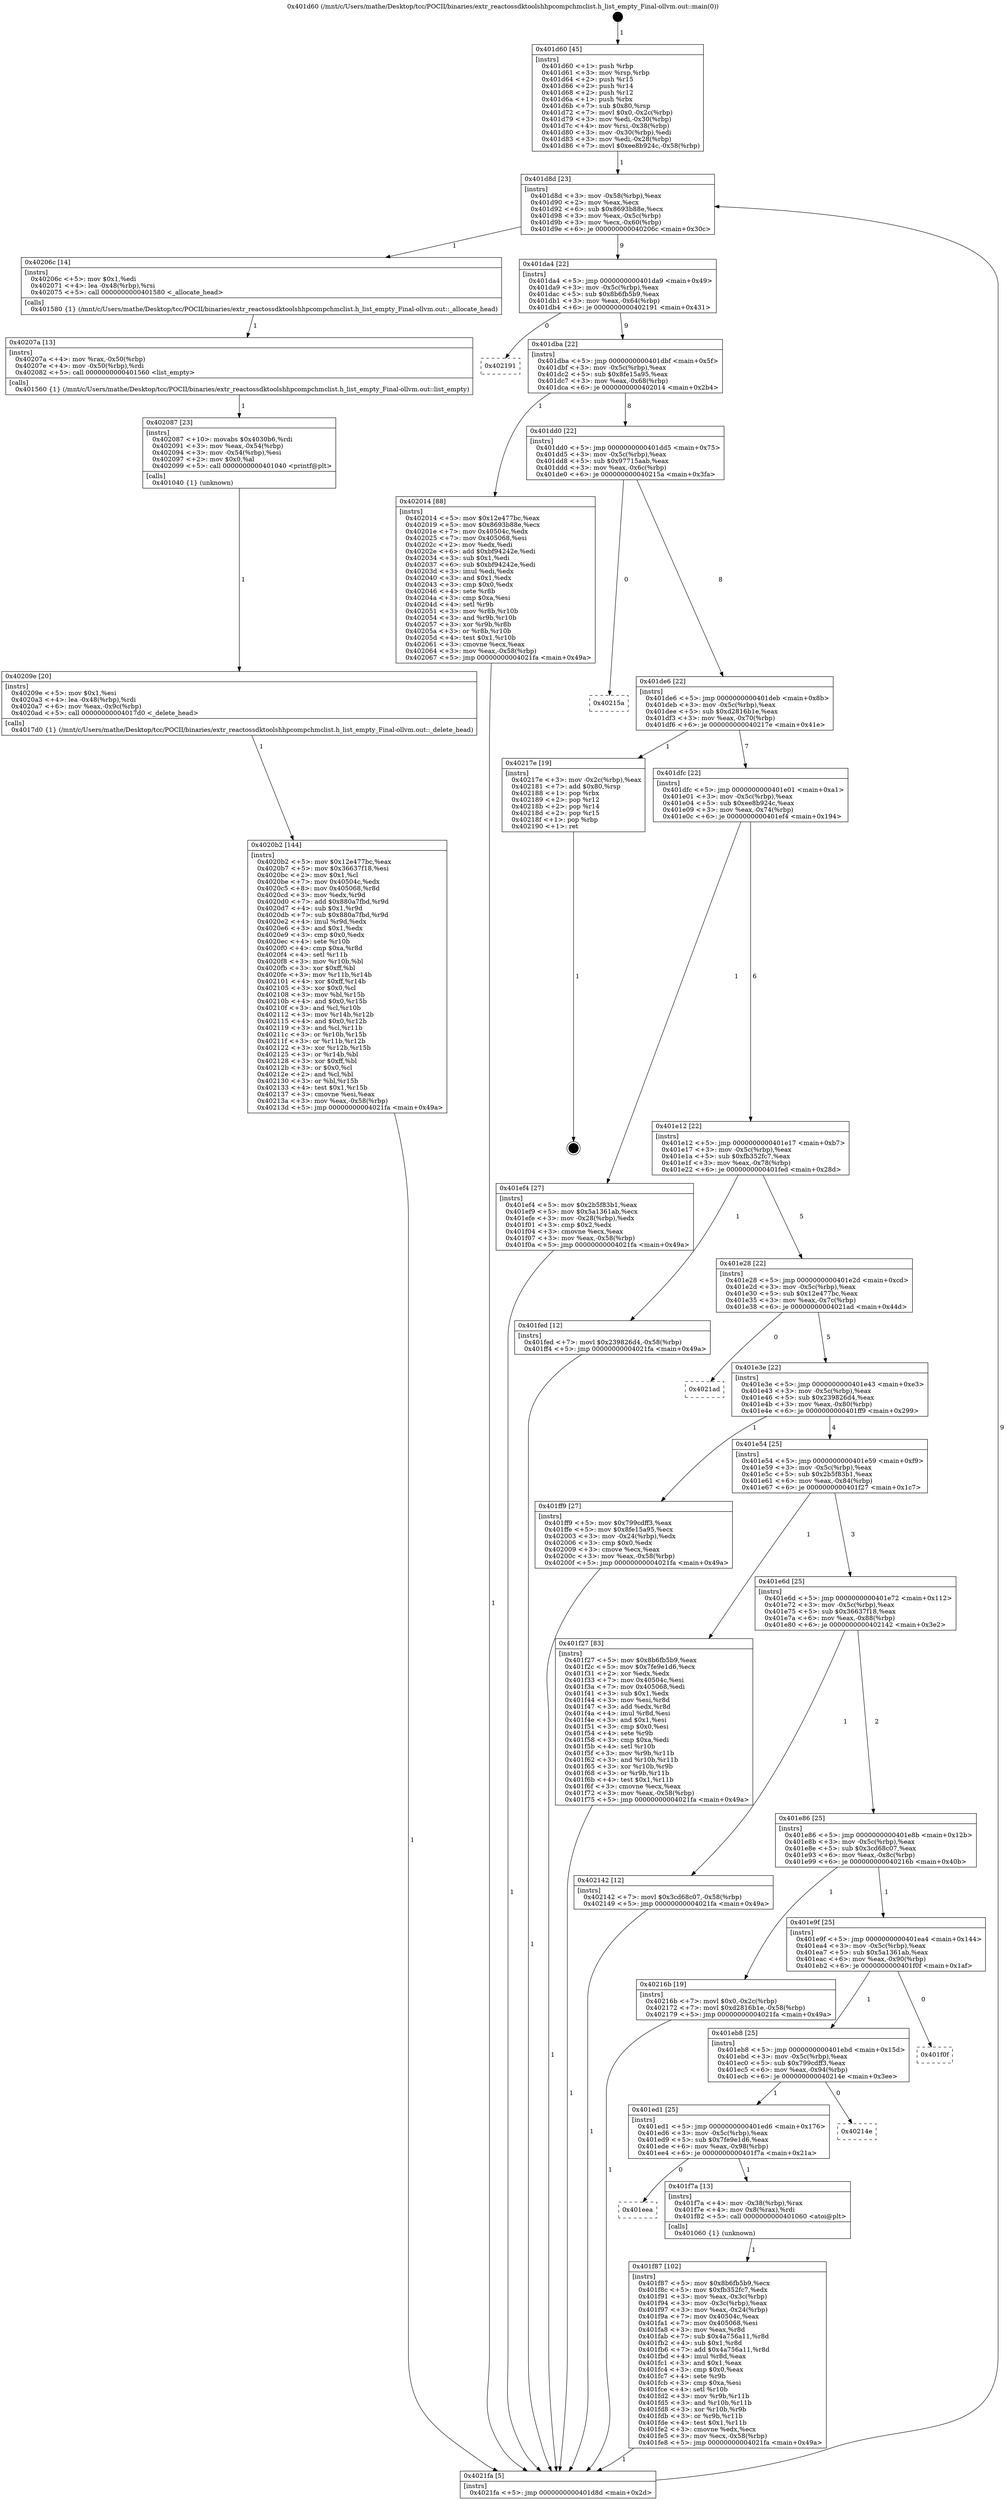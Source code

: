 digraph "0x401d60" {
  label = "0x401d60 (/mnt/c/Users/mathe/Desktop/tcc/POCII/binaries/extr_reactossdktoolshhpcompchmclist.h_list_empty_Final-ollvm.out::main(0))"
  labelloc = "t"
  node[shape=record]

  Entry [label="",width=0.3,height=0.3,shape=circle,fillcolor=black,style=filled]
  "0x401d8d" [label="{
     0x401d8d [23]\l
     | [instrs]\l
     &nbsp;&nbsp;0x401d8d \<+3\>: mov -0x58(%rbp),%eax\l
     &nbsp;&nbsp;0x401d90 \<+2\>: mov %eax,%ecx\l
     &nbsp;&nbsp;0x401d92 \<+6\>: sub $0x8693b88e,%ecx\l
     &nbsp;&nbsp;0x401d98 \<+3\>: mov %eax,-0x5c(%rbp)\l
     &nbsp;&nbsp;0x401d9b \<+3\>: mov %ecx,-0x60(%rbp)\l
     &nbsp;&nbsp;0x401d9e \<+6\>: je 000000000040206c \<main+0x30c\>\l
  }"]
  "0x40206c" [label="{
     0x40206c [14]\l
     | [instrs]\l
     &nbsp;&nbsp;0x40206c \<+5\>: mov $0x1,%edi\l
     &nbsp;&nbsp;0x402071 \<+4\>: lea -0x48(%rbp),%rsi\l
     &nbsp;&nbsp;0x402075 \<+5\>: call 0000000000401580 \<_allocate_head\>\l
     | [calls]\l
     &nbsp;&nbsp;0x401580 \{1\} (/mnt/c/Users/mathe/Desktop/tcc/POCII/binaries/extr_reactossdktoolshhpcompchmclist.h_list_empty_Final-ollvm.out::_allocate_head)\l
  }"]
  "0x401da4" [label="{
     0x401da4 [22]\l
     | [instrs]\l
     &nbsp;&nbsp;0x401da4 \<+5\>: jmp 0000000000401da9 \<main+0x49\>\l
     &nbsp;&nbsp;0x401da9 \<+3\>: mov -0x5c(%rbp),%eax\l
     &nbsp;&nbsp;0x401dac \<+5\>: sub $0x8b6fb5b9,%eax\l
     &nbsp;&nbsp;0x401db1 \<+3\>: mov %eax,-0x64(%rbp)\l
     &nbsp;&nbsp;0x401db4 \<+6\>: je 0000000000402191 \<main+0x431\>\l
  }"]
  Exit [label="",width=0.3,height=0.3,shape=circle,fillcolor=black,style=filled,peripheries=2]
  "0x402191" [label="{
     0x402191\l
  }", style=dashed]
  "0x401dba" [label="{
     0x401dba [22]\l
     | [instrs]\l
     &nbsp;&nbsp;0x401dba \<+5\>: jmp 0000000000401dbf \<main+0x5f\>\l
     &nbsp;&nbsp;0x401dbf \<+3\>: mov -0x5c(%rbp),%eax\l
     &nbsp;&nbsp;0x401dc2 \<+5\>: sub $0x8fe15a95,%eax\l
     &nbsp;&nbsp;0x401dc7 \<+3\>: mov %eax,-0x68(%rbp)\l
     &nbsp;&nbsp;0x401dca \<+6\>: je 0000000000402014 \<main+0x2b4\>\l
  }"]
  "0x4020b2" [label="{
     0x4020b2 [144]\l
     | [instrs]\l
     &nbsp;&nbsp;0x4020b2 \<+5\>: mov $0x12e477bc,%eax\l
     &nbsp;&nbsp;0x4020b7 \<+5\>: mov $0x36637f18,%esi\l
     &nbsp;&nbsp;0x4020bc \<+2\>: mov $0x1,%cl\l
     &nbsp;&nbsp;0x4020be \<+7\>: mov 0x40504c,%edx\l
     &nbsp;&nbsp;0x4020c5 \<+8\>: mov 0x405068,%r8d\l
     &nbsp;&nbsp;0x4020cd \<+3\>: mov %edx,%r9d\l
     &nbsp;&nbsp;0x4020d0 \<+7\>: add $0x880a7fbd,%r9d\l
     &nbsp;&nbsp;0x4020d7 \<+4\>: sub $0x1,%r9d\l
     &nbsp;&nbsp;0x4020db \<+7\>: sub $0x880a7fbd,%r9d\l
     &nbsp;&nbsp;0x4020e2 \<+4\>: imul %r9d,%edx\l
     &nbsp;&nbsp;0x4020e6 \<+3\>: and $0x1,%edx\l
     &nbsp;&nbsp;0x4020e9 \<+3\>: cmp $0x0,%edx\l
     &nbsp;&nbsp;0x4020ec \<+4\>: sete %r10b\l
     &nbsp;&nbsp;0x4020f0 \<+4\>: cmp $0xa,%r8d\l
     &nbsp;&nbsp;0x4020f4 \<+4\>: setl %r11b\l
     &nbsp;&nbsp;0x4020f8 \<+3\>: mov %r10b,%bl\l
     &nbsp;&nbsp;0x4020fb \<+3\>: xor $0xff,%bl\l
     &nbsp;&nbsp;0x4020fe \<+3\>: mov %r11b,%r14b\l
     &nbsp;&nbsp;0x402101 \<+4\>: xor $0xff,%r14b\l
     &nbsp;&nbsp;0x402105 \<+3\>: xor $0x0,%cl\l
     &nbsp;&nbsp;0x402108 \<+3\>: mov %bl,%r15b\l
     &nbsp;&nbsp;0x40210b \<+4\>: and $0x0,%r15b\l
     &nbsp;&nbsp;0x40210f \<+3\>: and %cl,%r10b\l
     &nbsp;&nbsp;0x402112 \<+3\>: mov %r14b,%r12b\l
     &nbsp;&nbsp;0x402115 \<+4\>: and $0x0,%r12b\l
     &nbsp;&nbsp;0x402119 \<+3\>: and %cl,%r11b\l
     &nbsp;&nbsp;0x40211c \<+3\>: or %r10b,%r15b\l
     &nbsp;&nbsp;0x40211f \<+3\>: or %r11b,%r12b\l
     &nbsp;&nbsp;0x402122 \<+3\>: xor %r12b,%r15b\l
     &nbsp;&nbsp;0x402125 \<+3\>: or %r14b,%bl\l
     &nbsp;&nbsp;0x402128 \<+3\>: xor $0xff,%bl\l
     &nbsp;&nbsp;0x40212b \<+3\>: or $0x0,%cl\l
     &nbsp;&nbsp;0x40212e \<+2\>: and %cl,%bl\l
     &nbsp;&nbsp;0x402130 \<+3\>: or %bl,%r15b\l
     &nbsp;&nbsp;0x402133 \<+4\>: test $0x1,%r15b\l
     &nbsp;&nbsp;0x402137 \<+3\>: cmovne %esi,%eax\l
     &nbsp;&nbsp;0x40213a \<+3\>: mov %eax,-0x58(%rbp)\l
     &nbsp;&nbsp;0x40213d \<+5\>: jmp 00000000004021fa \<main+0x49a\>\l
  }"]
  "0x402014" [label="{
     0x402014 [88]\l
     | [instrs]\l
     &nbsp;&nbsp;0x402014 \<+5\>: mov $0x12e477bc,%eax\l
     &nbsp;&nbsp;0x402019 \<+5\>: mov $0x8693b88e,%ecx\l
     &nbsp;&nbsp;0x40201e \<+7\>: mov 0x40504c,%edx\l
     &nbsp;&nbsp;0x402025 \<+7\>: mov 0x405068,%esi\l
     &nbsp;&nbsp;0x40202c \<+2\>: mov %edx,%edi\l
     &nbsp;&nbsp;0x40202e \<+6\>: add $0xbf94242e,%edi\l
     &nbsp;&nbsp;0x402034 \<+3\>: sub $0x1,%edi\l
     &nbsp;&nbsp;0x402037 \<+6\>: sub $0xbf94242e,%edi\l
     &nbsp;&nbsp;0x40203d \<+3\>: imul %edi,%edx\l
     &nbsp;&nbsp;0x402040 \<+3\>: and $0x1,%edx\l
     &nbsp;&nbsp;0x402043 \<+3\>: cmp $0x0,%edx\l
     &nbsp;&nbsp;0x402046 \<+4\>: sete %r8b\l
     &nbsp;&nbsp;0x40204a \<+3\>: cmp $0xa,%esi\l
     &nbsp;&nbsp;0x40204d \<+4\>: setl %r9b\l
     &nbsp;&nbsp;0x402051 \<+3\>: mov %r8b,%r10b\l
     &nbsp;&nbsp;0x402054 \<+3\>: and %r9b,%r10b\l
     &nbsp;&nbsp;0x402057 \<+3\>: xor %r9b,%r8b\l
     &nbsp;&nbsp;0x40205a \<+3\>: or %r8b,%r10b\l
     &nbsp;&nbsp;0x40205d \<+4\>: test $0x1,%r10b\l
     &nbsp;&nbsp;0x402061 \<+3\>: cmovne %ecx,%eax\l
     &nbsp;&nbsp;0x402064 \<+3\>: mov %eax,-0x58(%rbp)\l
     &nbsp;&nbsp;0x402067 \<+5\>: jmp 00000000004021fa \<main+0x49a\>\l
  }"]
  "0x401dd0" [label="{
     0x401dd0 [22]\l
     | [instrs]\l
     &nbsp;&nbsp;0x401dd0 \<+5\>: jmp 0000000000401dd5 \<main+0x75\>\l
     &nbsp;&nbsp;0x401dd5 \<+3\>: mov -0x5c(%rbp),%eax\l
     &nbsp;&nbsp;0x401dd8 \<+5\>: sub $0x97715aab,%eax\l
     &nbsp;&nbsp;0x401ddd \<+3\>: mov %eax,-0x6c(%rbp)\l
     &nbsp;&nbsp;0x401de0 \<+6\>: je 000000000040215a \<main+0x3fa\>\l
  }"]
  "0x40209e" [label="{
     0x40209e [20]\l
     | [instrs]\l
     &nbsp;&nbsp;0x40209e \<+5\>: mov $0x1,%esi\l
     &nbsp;&nbsp;0x4020a3 \<+4\>: lea -0x48(%rbp),%rdi\l
     &nbsp;&nbsp;0x4020a7 \<+6\>: mov %eax,-0x9c(%rbp)\l
     &nbsp;&nbsp;0x4020ad \<+5\>: call 00000000004017d0 \<_delete_head\>\l
     | [calls]\l
     &nbsp;&nbsp;0x4017d0 \{1\} (/mnt/c/Users/mathe/Desktop/tcc/POCII/binaries/extr_reactossdktoolshhpcompchmclist.h_list_empty_Final-ollvm.out::_delete_head)\l
  }"]
  "0x40215a" [label="{
     0x40215a\l
  }", style=dashed]
  "0x401de6" [label="{
     0x401de6 [22]\l
     | [instrs]\l
     &nbsp;&nbsp;0x401de6 \<+5\>: jmp 0000000000401deb \<main+0x8b\>\l
     &nbsp;&nbsp;0x401deb \<+3\>: mov -0x5c(%rbp),%eax\l
     &nbsp;&nbsp;0x401dee \<+5\>: sub $0xd2816b1e,%eax\l
     &nbsp;&nbsp;0x401df3 \<+3\>: mov %eax,-0x70(%rbp)\l
     &nbsp;&nbsp;0x401df6 \<+6\>: je 000000000040217e \<main+0x41e\>\l
  }"]
  "0x402087" [label="{
     0x402087 [23]\l
     | [instrs]\l
     &nbsp;&nbsp;0x402087 \<+10\>: movabs $0x4030b6,%rdi\l
     &nbsp;&nbsp;0x402091 \<+3\>: mov %eax,-0x54(%rbp)\l
     &nbsp;&nbsp;0x402094 \<+3\>: mov -0x54(%rbp),%esi\l
     &nbsp;&nbsp;0x402097 \<+2\>: mov $0x0,%al\l
     &nbsp;&nbsp;0x402099 \<+5\>: call 0000000000401040 \<printf@plt\>\l
     | [calls]\l
     &nbsp;&nbsp;0x401040 \{1\} (unknown)\l
  }"]
  "0x40217e" [label="{
     0x40217e [19]\l
     | [instrs]\l
     &nbsp;&nbsp;0x40217e \<+3\>: mov -0x2c(%rbp),%eax\l
     &nbsp;&nbsp;0x402181 \<+7\>: add $0x80,%rsp\l
     &nbsp;&nbsp;0x402188 \<+1\>: pop %rbx\l
     &nbsp;&nbsp;0x402189 \<+2\>: pop %r12\l
     &nbsp;&nbsp;0x40218b \<+2\>: pop %r14\l
     &nbsp;&nbsp;0x40218d \<+2\>: pop %r15\l
     &nbsp;&nbsp;0x40218f \<+1\>: pop %rbp\l
     &nbsp;&nbsp;0x402190 \<+1\>: ret\l
  }"]
  "0x401dfc" [label="{
     0x401dfc [22]\l
     | [instrs]\l
     &nbsp;&nbsp;0x401dfc \<+5\>: jmp 0000000000401e01 \<main+0xa1\>\l
     &nbsp;&nbsp;0x401e01 \<+3\>: mov -0x5c(%rbp),%eax\l
     &nbsp;&nbsp;0x401e04 \<+5\>: sub $0xee8b924c,%eax\l
     &nbsp;&nbsp;0x401e09 \<+3\>: mov %eax,-0x74(%rbp)\l
     &nbsp;&nbsp;0x401e0c \<+6\>: je 0000000000401ef4 \<main+0x194\>\l
  }"]
  "0x40207a" [label="{
     0x40207a [13]\l
     | [instrs]\l
     &nbsp;&nbsp;0x40207a \<+4\>: mov %rax,-0x50(%rbp)\l
     &nbsp;&nbsp;0x40207e \<+4\>: mov -0x50(%rbp),%rdi\l
     &nbsp;&nbsp;0x402082 \<+5\>: call 0000000000401560 \<list_empty\>\l
     | [calls]\l
     &nbsp;&nbsp;0x401560 \{1\} (/mnt/c/Users/mathe/Desktop/tcc/POCII/binaries/extr_reactossdktoolshhpcompchmclist.h_list_empty_Final-ollvm.out::list_empty)\l
  }"]
  "0x401ef4" [label="{
     0x401ef4 [27]\l
     | [instrs]\l
     &nbsp;&nbsp;0x401ef4 \<+5\>: mov $0x2b5f83b1,%eax\l
     &nbsp;&nbsp;0x401ef9 \<+5\>: mov $0x5a1361ab,%ecx\l
     &nbsp;&nbsp;0x401efe \<+3\>: mov -0x28(%rbp),%edx\l
     &nbsp;&nbsp;0x401f01 \<+3\>: cmp $0x2,%edx\l
     &nbsp;&nbsp;0x401f04 \<+3\>: cmovne %ecx,%eax\l
     &nbsp;&nbsp;0x401f07 \<+3\>: mov %eax,-0x58(%rbp)\l
     &nbsp;&nbsp;0x401f0a \<+5\>: jmp 00000000004021fa \<main+0x49a\>\l
  }"]
  "0x401e12" [label="{
     0x401e12 [22]\l
     | [instrs]\l
     &nbsp;&nbsp;0x401e12 \<+5\>: jmp 0000000000401e17 \<main+0xb7\>\l
     &nbsp;&nbsp;0x401e17 \<+3\>: mov -0x5c(%rbp),%eax\l
     &nbsp;&nbsp;0x401e1a \<+5\>: sub $0xfb352fc7,%eax\l
     &nbsp;&nbsp;0x401e1f \<+3\>: mov %eax,-0x78(%rbp)\l
     &nbsp;&nbsp;0x401e22 \<+6\>: je 0000000000401fed \<main+0x28d\>\l
  }"]
  "0x4021fa" [label="{
     0x4021fa [5]\l
     | [instrs]\l
     &nbsp;&nbsp;0x4021fa \<+5\>: jmp 0000000000401d8d \<main+0x2d\>\l
  }"]
  "0x401d60" [label="{
     0x401d60 [45]\l
     | [instrs]\l
     &nbsp;&nbsp;0x401d60 \<+1\>: push %rbp\l
     &nbsp;&nbsp;0x401d61 \<+3\>: mov %rsp,%rbp\l
     &nbsp;&nbsp;0x401d64 \<+2\>: push %r15\l
     &nbsp;&nbsp;0x401d66 \<+2\>: push %r14\l
     &nbsp;&nbsp;0x401d68 \<+2\>: push %r12\l
     &nbsp;&nbsp;0x401d6a \<+1\>: push %rbx\l
     &nbsp;&nbsp;0x401d6b \<+7\>: sub $0x80,%rsp\l
     &nbsp;&nbsp;0x401d72 \<+7\>: movl $0x0,-0x2c(%rbp)\l
     &nbsp;&nbsp;0x401d79 \<+3\>: mov %edi,-0x30(%rbp)\l
     &nbsp;&nbsp;0x401d7c \<+4\>: mov %rsi,-0x38(%rbp)\l
     &nbsp;&nbsp;0x401d80 \<+3\>: mov -0x30(%rbp),%edi\l
     &nbsp;&nbsp;0x401d83 \<+3\>: mov %edi,-0x28(%rbp)\l
     &nbsp;&nbsp;0x401d86 \<+7\>: movl $0xee8b924c,-0x58(%rbp)\l
  }"]
  "0x401f87" [label="{
     0x401f87 [102]\l
     | [instrs]\l
     &nbsp;&nbsp;0x401f87 \<+5\>: mov $0x8b6fb5b9,%ecx\l
     &nbsp;&nbsp;0x401f8c \<+5\>: mov $0xfb352fc7,%edx\l
     &nbsp;&nbsp;0x401f91 \<+3\>: mov %eax,-0x3c(%rbp)\l
     &nbsp;&nbsp;0x401f94 \<+3\>: mov -0x3c(%rbp),%eax\l
     &nbsp;&nbsp;0x401f97 \<+3\>: mov %eax,-0x24(%rbp)\l
     &nbsp;&nbsp;0x401f9a \<+7\>: mov 0x40504c,%eax\l
     &nbsp;&nbsp;0x401fa1 \<+7\>: mov 0x405068,%esi\l
     &nbsp;&nbsp;0x401fa8 \<+3\>: mov %eax,%r8d\l
     &nbsp;&nbsp;0x401fab \<+7\>: sub $0x4a756a11,%r8d\l
     &nbsp;&nbsp;0x401fb2 \<+4\>: sub $0x1,%r8d\l
     &nbsp;&nbsp;0x401fb6 \<+7\>: add $0x4a756a11,%r8d\l
     &nbsp;&nbsp;0x401fbd \<+4\>: imul %r8d,%eax\l
     &nbsp;&nbsp;0x401fc1 \<+3\>: and $0x1,%eax\l
     &nbsp;&nbsp;0x401fc4 \<+3\>: cmp $0x0,%eax\l
     &nbsp;&nbsp;0x401fc7 \<+4\>: sete %r9b\l
     &nbsp;&nbsp;0x401fcb \<+3\>: cmp $0xa,%esi\l
     &nbsp;&nbsp;0x401fce \<+4\>: setl %r10b\l
     &nbsp;&nbsp;0x401fd2 \<+3\>: mov %r9b,%r11b\l
     &nbsp;&nbsp;0x401fd5 \<+3\>: and %r10b,%r11b\l
     &nbsp;&nbsp;0x401fd8 \<+3\>: xor %r10b,%r9b\l
     &nbsp;&nbsp;0x401fdb \<+3\>: or %r9b,%r11b\l
     &nbsp;&nbsp;0x401fde \<+4\>: test $0x1,%r11b\l
     &nbsp;&nbsp;0x401fe2 \<+3\>: cmovne %edx,%ecx\l
     &nbsp;&nbsp;0x401fe5 \<+3\>: mov %ecx,-0x58(%rbp)\l
     &nbsp;&nbsp;0x401fe8 \<+5\>: jmp 00000000004021fa \<main+0x49a\>\l
  }"]
  "0x401fed" [label="{
     0x401fed [12]\l
     | [instrs]\l
     &nbsp;&nbsp;0x401fed \<+7\>: movl $0x239826d4,-0x58(%rbp)\l
     &nbsp;&nbsp;0x401ff4 \<+5\>: jmp 00000000004021fa \<main+0x49a\>\l
  }"]
  "0x401e28" [label="{
     0x401e28 [22]\l
     | [instrs]\l
     &nbsp;&nbsp;0x401e28 \<+5\>: jmp 0000000000401e2d \<main+0xcd\>\l
     &nbsp;&nbsp;0x401e2d \<+3\>: mov -0x5c(%rbp),%eax\l
     &nbsp;&nbsp;0x401e30 \<+5\>: sub $0x12e477bc,%eax\l
     &nbsp;&nbsp;0x401e35 \<+3\>: mov %eax,-0x7c(%rbp)\l
     &nbsp;&nbsp;0x401e38 \<+6\>: je 00000000004021ad \<main+0x44d\>\l
  }"]
  "0x401eea" [label="{
     0x401eea\l
  }", style=dashed]
  "0x4021ad" [label="{
     0x4021ad\l
  }", style=dashed]
  "0x401e3e" [label="{
     0x401e3e [22]\l
     | [instrs]\l
     &nbsp;&nbsp;0x401e3e \<+5\>: jmp 0000000000401e43 \<main+0xe3\>\l
     &nbsp;&nbsp;0x401e43 \<+3\>: mov -0x5c(%rbp),%eax\l
     &nbsp;&nbsp;0x401e46 \<+5\>: sub $0x239826d4,%eax\l
     &nbsp;&nbsp;0x401e4b \<+3\>: mov %eax,-0x80(%rbp)\l
     &nbsp;&nbsp;0x401e4e \<+6\>: je 0000000000401ff9 \<main+0x299\>\l
  }"]
  "0x401f7a" [label="{
     0x401f7a [13]\l
     | [instrs]\l
     &nbsp;&nbsp;0x401f7a \<+4\>: mov -0x38(%rbp),%rax\l
     &nbsp;&nbsp;0x401f7e \<+4\>: mov 0x8(%rax),%rdi\l
     &nbsp;&nbsp;0x401f82 \<+5\>: call 0000000000401060 \<atoi@plt\>\l
     | [calls]\l
     &nbsp;&nbsp;0x401060 \{1\} (unknown)\l
  }"]
  "0x401ff9" [label="{
     0x401ff9 [27]\l
     | [instrs]\l
     &nbsp;&nbsp;0x401ff9 \<+5\>: mov $0x799cdff3,%eax\l
     &nbsp;&nbsp;0x401ffe \<+5\>: mov $0x8fe15a95,%ecx\l
     &nbsp;&nbsp;0x402003 \<+3\>: mov -0x24(%rbp),%edx\l
     &nbsp;&nbsp;0x402006 \<+3\>: cmp $0x0,%edx\l
     &nbsp;&nbsp;0x402009 \<+3\>: cmove %ecx,%eax\l
     &nbsp;&nbsp;0x40200c \<+3\>: mov %eax,-0x58(%rbp)\l
     &nbsp;&nbsp;0x40200f \<+5\>: jmp 00000000004021fa \<main+0x49a\>\l
  }"]
  "0x401e54" [label="{
     0x401e54 [25]\l
     | [instrs]\l
     &nbsp;&nbsp;0x401e54 \<+5\>: jmp 0000000000401e59 \<main+0xf9\>\l
     &nbsp;&nbsp;0x401e59 \<+3\>: mov -0x5c(%rbp),%eax\l
     &nbsp;&nbsp;0x401e5c \<+5\>: sub $0x2b5f83b1,%eax\l
     &nbsp;&nbsp;0x401e61 \<+6\>: mov %eax,-0x84(%rbp)\l
     &nbsp;&nbsp;0x401e67 \<+6\>: je 0000000000401f27 \<main+0x1c7\>\l
  }"]
  "0x401ed1" [label="{
     0x401ed1 [25]\l
     | [instrs]\l
     &nbsp;&nbsp;0x401ed1 \<+5\>: jmp 0000000000401ed6 \<main+0x176\>\l
     &nbsp;&nbsp;0x401ed6 \<+3\>: mov -0x5c(%rbp),%eax\l
     &nbsp;&nbsp;0x401ed9 \<+5\>: sub $0x7fe9e1d6,%eax\l
     &nbsp;&nbsp;0x401ede \<+6\>: mov %eax,-0x98(%rbp)\l
     &nbsp;&nbsp;0x401ee4 \<+6\>: je 0000000000401f7a \<main+0x21a\>\l
  }"]
  "0x401f27" [label="{
     0x401f27 [83]\l
     | [instrs]\l
     &nbsp;&nbsp;0x401f27 \<+5\>: mov $0x8b6fb5b9,%eax\l
     &nbsp;&nbsp;0x401f2c \<+5\>: mov $0x7fe9e1d6,%ecx\l
     &nbsp;&nbsp;0x401f31 \<+2\>: xor %edx,%edx\l
     &nbsp;&nbsp;0x401f33 \<+7\>: mov 0x40504c,%esi\l
     &nbsp;&nbsp;0x401f3a \<+7\>: mov 0x405068,%edi\l
     &nbsp;&nbsp;0x401f41 \<+3\>: sub $0x1,%edx\l
     &nbsp;&nbsp;0x401f44 \<+3\>: mov %esi,%r8d\l
     &nbsp;&nbsp;0x401f47 \<+3\>: add %edx,%r8d\l
     &nbsp;&nbsp;0x401f4a \<+4\>: imul %r8d,%esi\l
     &nbsp;&nbsp;0x401f4e \<+3\>: and $0x1,%esi\l
     &nbsp;&nbsp;0x401f51 \<+3\>: cmp $0x0,%esi\l
     &nbsp;&nbsp;0x401f54 \<+4\>: sete %r9b\l
     &nbsp;&nbsp;0x401f58 \<+3\>: cmp $0xa,%edi\l
     &nbsp;&nbsp;0x401f5b \<+4\>: setl %r10b\l
     &nbsp;&nbsp;0x401f5f \<+3\>: mov %r9b,%r11b\l
     &nbsp;&nbsp;0x401f62 \<+3\>: and %r10b,%r11b\l
     &nbsp;&nbsp;0x401f65 \<+3\>: xor %r10b,%r9b\l
     &nbsp;&nbsp;0x401f68 \<+3\>: or %r9b,%r11b\l
     &nbsp;&nbsp;0x401f6b \<+4\>: test $0x1,%r11b\l
     &nbsp;&nbsp;0x401f6f \<+3\>: cmovne %ecx,%eax\l
     &nbsp;&nbsp;0x401f72 \<+3\>: mov %eax,-0x58(%rbp)\l
     &nbsp;&nbsp;0x401f75 \<+5\>: jmp 00000000004021fa \<main+0x49a\>\l
  }"]
  "0x401e6d" [label="{
     0x401e6d [25]\l
     | [instrs]\l
     &nbsp;&nbsp;0x401e6d \<+5\>: jmp 0000000000401e72 \<main+0x112\>\l
     &nbsp;&nbsp;0x401e72 \<+3\>: mov -0x5c(%rbp),%eax\l
     &nbsp;&nbsp;0x401e75 \<+5\>: sub $0x36637f18,%eax\l
     &nbsp;&nbsp;0x401e7a \<+6\>: mov %eax,-0x88(%rbp)\l
     &nbsp;&nbsp;0x401e80 \<+6\>: je 0000000000402142 \<main+0x3e2\>\l
  }"]
  "0x40214e" [label="{
     0x40214e\l
  }", style=dashed]
  "0x402142" [label="{
     0x402142 [12]\l
     | [instrs]\l
     &nbsp;&nbsp;0x402142 \<+7\>: movl $0x3cd68c07,-0x58(%rbp)\l
     &nbsp;&nbsp;0x402149 \<+5\>: jmp 00000000004021fa \<main+0x49a\>\l
  }"]
  "0x401e86" [label="{
     0x401e86 [25]\l
     | [instrs]\l
     &nbsp;&nbsp;0x401e86 \<+5\>: jmp 0000000000401e8b \<main+0x12b\>\l
     &nbsp;&nbsp;0x401e8b \<+3\>: mov -0x5c(%rbp),%eax\l
     &nbsp;&nbsp;0x401e8e \<+5\>: sub $0x3cd68c07,%eax\l
     &nbsp;&nbsp;0x401e93 \<+6\>: mov %eax,-0x8c(%rbp)\l
     &nbsp;&nbsp;0x401e99 \<+6\>: je 000000000040216b \<main+0x40b\>\l
  }"]
  "0x401eb8" [label="{
     0x401eb8 [25]\l
     | [instrs]\l
     &nbsp;&nbsp;0x401eb8 \<+5\>: jmp 0000000000401ebd \<main+0x15d\>\l
     &nbsp;&nbsp;0x401ebd \<+3\>: mov -0x5c(%rbp),%eax\l
     &nbsp;&nbsp;0x401ec0 \<+5\>: sub $0x799cdff3,%eax\l
     &nbsp;&nbsp;0x401ec5 \<+6\>: mov %eax,-0x94(%rbp)\l
     &nbsp;&nbsp;0x401ecb \<+6\>: je 000000000040214e \<main+0x3ee\>\l
  }"]
  "0x40216b" [label="{
     0x40216b [19]\l
     | [instrs]\l
     &nbsp;&nbsp;0x40216b \<+7\>: movl $0x0,-0x2c(%rbp)\l
     &nbsp;&nbsp;0x402172 \<+7\>: movl $0xd2816b1e,-0x58(%rbp)\l
     &nbsp;&nbsp;0x402179 \<+5\>: jmp 00000000004021fa \<main+0x49a\>\l
  }"]
  "0x401e9f" [label="{
     0x401e9f [25]\l
     | [instrs]\l
     &nbsp;&nbsp;0x401e9f \<+5\>: jmp 0000000000401ea4 \<main+0x144\>\l
     &nbsp;&nbsp;0x401ea4 \<+3\>: mov -0x5c(%rbp),%eax\l
     &nbsp;&nbsp;0x401ea7 \<+5\>: sub $0x5a1361ab,%eax\l
     &nbsp;&nbsp;0x401eac \<+6\>: mov %eax,-0x90(%rbp)\l
     &nbsp;&nbsp;0x401eb2 \<+6\>: je 0000000000401f0f \<main+0x1af\>\l
  }"]
  "0x401f0f" [label="{
     0x401f0f\l
  }", style=dashed]
  Entry -> "0x401d60" [label=" 1"]
  "0x401d8d" -> "0x40206c" [label=" 1"]
  "0x401d8d" -> "0x401da4" [label=" 9"]
  "0x40217e" -> Exit [label=" 1"]
  "0x401da4" -> "0x402191" [label=" 0"]
  "0x401da4" -> "0x401dba" [label=" 9"]
  "0x40216b" -> "0x4021fa" [label=" 1"]
  "0x401dba" -> "0x402014" [label=" 1"]
  "0x401dba" -> "0x401dd0" [label=" 8"]
  "0x402142" -> "0x4021fa" [label=" 1"]
  "0x401dd0" -> "0x40215a" [label=" 0"]
  "0x401dd0" -> "0x401de6" [label=" 8"]
  "0x4020b2" -> "0x4021fa" [label=" 1"]
  "0x401de6" -> "0x40217e" [label=" 1"]
  "0x401de6" -> "0x401dfc" [label=" 7"]
  "0x40209e" -> "0x4020b2" [label=" 1"]
  "0x401dfc" -> "0x401ef4" [label=" 1"]
  "0x401dfc" -> "0x401e12" [label=" 6"]
  "0x401ef4" -> "0x4021fa" [label=" 1"]
  "0x401d60" -> "0x401d8d" [label=" 1"]
  "0x4021fa" -> "0x401d8d" [label=" 9"]
  "0x402087" -> "0x40209e" [label=" 1"]
  "0x401e12" -> "0x401fed" [label=" 1"]
  "0x401e12" -> "0x401e28" [label=" 5"]
  "0x40207a" -> "0x402087" [label=" 1"]
  "0x401e28" -> "0x4021ad" [label=" 0"]
  "0x401e28" -> "0x401e3e" [label=" 5"]
  "0x40206c" -> "0x40207a" [label=" 1"]
  "0x401e3e" -> "0x401ff9" [label=" 1"]
  "0x401e3e" -> "0x401e54" [label=" 4"]
  "0x402014" -> "0x4021fa" [label=" 1"]
  "0x401e54" -> "0x401f27" [label=" 1"]
  "0x401e54" -> "0x401e6d" [label=" 3"]
  "0x401f27" -> "0x4021fa" [label=" 1"]
  "0x401fed" -> "0x4021fa" [label=" 1"]
  "0x401e6d" -> "0x402142" [label=" 1"]
  "0x401e6d" -> "0x401e86" [label=" 2"]
  "0x401f87" -> "0x4021fa" [label=" 1"]
  "0x401e86" -> "0x40216b" [label=" 1"]
  "0x401e86" -> "0x401e9f" [label=" 1"]
  "0x401ed1" -> "0x401eea" [label=" 0"]
  "0x401e9f" -> "0x401f0f" [label=" 0"]
  "0x401e9f" -> "0x401eb8" [label=" 1"]
  "0x401f7a" -> "0x401f87" [label=" 1"]
  "0x401eb8" -> "0x40214e" [label=" 0"]
  "0x401eb8" -> "0x401ed1" [label=" 1"]
  "0x401ff9" -> "0x4021fa" [label=" 1"]
  "0x401ed1" -> "0x401f7a" [label=" 1"]
}
